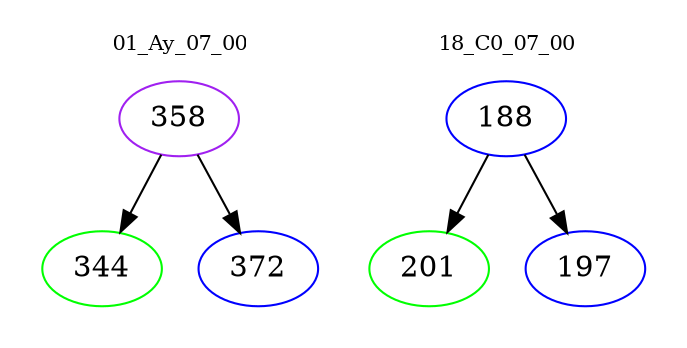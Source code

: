 digraph{
subgraph cluster_0 {
color = white
label = "01_Ay_07_00";
fontsize=10;
T0_358 [label="358", color="purple"]
T0_358 -> T0_344 [color="black"]
T0_344 [label="344", color="green"]
T0_358 -> T0_372 [color="black"]
T0_372 [label="372", color="blue"]
}
subgraph cluster_1 {
color = white
label = "18_C0_07_00";
fontsize=10;
T1_188 [label="188", color="blue"]
T1_188 -> T1_201 [color="black"]
T1_201 [label="201", color="green"]
T1_188 -> T1_197 [color="black"]
T1_197 [label="197", color="blue"]
}
}
